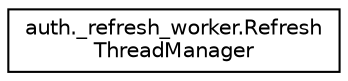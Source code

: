 digraph "Graphical Class Hierarchy"
{
 // LATEX_PDF_SIZE
  edge [fontname="Helvetica",fontsize="10",labelfontname="Helvetica",labelfontsize="10"];
  node [fontname="Helvetica",fontsize="10",shape=record];
  rankdir="LR";
  Node0 [label="auth._refresh_worker.Refresh\lThreadManager",height=0.2,width=0.4,color="black", fillcolor="white", style="filled",URL="$classauth_1_1__refresh__worker_1_1RefreshThreadManager.html",tooltip=" "];
}
